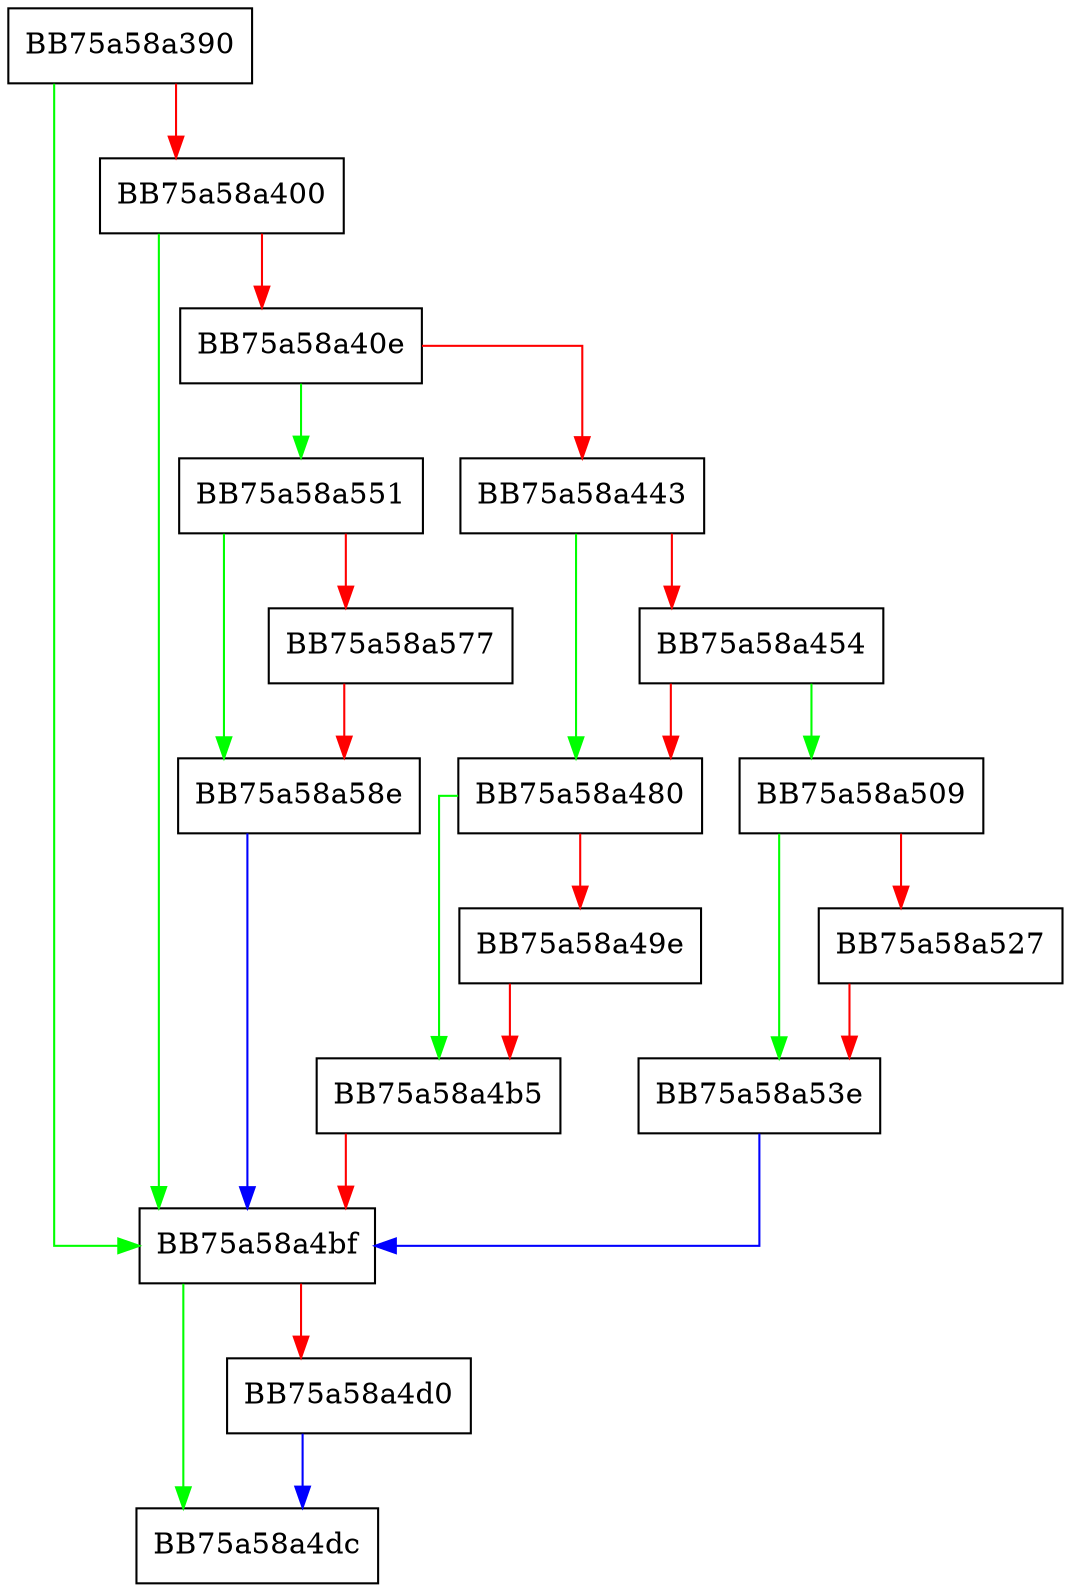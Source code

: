 digraph NTDLL_DLL_VFS_FindFirstFile {
  node [shape="box"];
  graph [splines=ortho];
  BB75a58a390 -> BB75a58a4bf [color="green"];
  BB75a58a390 -> BB75a58a400 [color="red"];
  BB75a58a400 -> BB75a58a4bf [color="green"];
  BB75a58a400 -> BB75a58a40e [color="red"];
  BB75a58a40e -> BB75a58a551 [color="green"];
  BB75a58a40e -> BB75a58a443 [color="red"];
  BB75a58a443 -> BB75a58a480 [color="green"];
  BB75a58a443 -> BB75a58a454 [color="red"];
  BB75a58a454 -> BB75a58a509 [color="green"];
  BB75a58a454 -> BB75a58a480 [color="red"];
  BB75a58a480 -> BB75a58a4b5 [color="green"];
  BB75a58a480 -> BB75a58a49e [color="red"];
  BB75a58a49e -> BB75a58a4b5 [color="red"];
  BB75a58a4b5 -> BB75a58a4bf [color="red"];
  BB75a58a4bf -> BB75a58a4dc [color="green"];
  BB75a58a4bf -> BB75a58a4d0 [color="red"];
  BB75a58a4d0 -> BB75a58a4dc [color="blue"];
  BB75a58a509 -> BB75a58a53e [color="green"];
  BB75a58a509 -> BB75a58a527 [color="red"];
  BB75a58a527 -> BB75a58a53e [color="red"];
  BB75a58a53e -> BB75a58a4bf [color="blue"];
  BB75a58a551 -> BB75a58a58e [color="green"];
  BB75a58a551 -> BB75a58a577 [color="red"];
  BB75a58a577 -> BB75a58a58e [color="red"];
  BB75a58a58e -> BB75a58a4bf [color="blue"];
}
